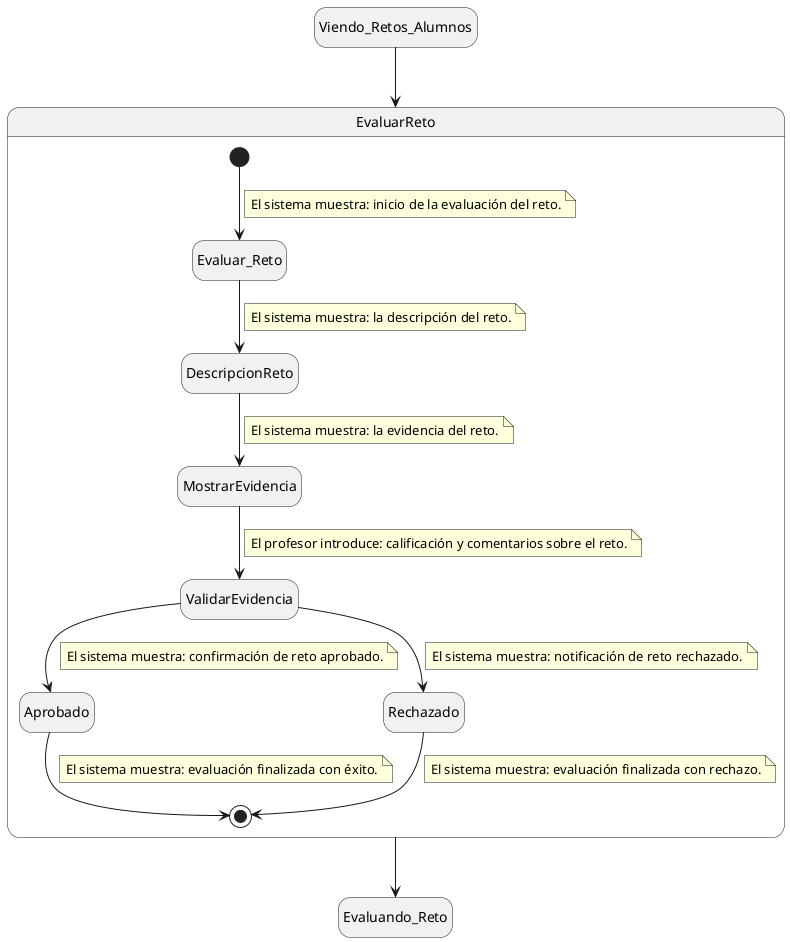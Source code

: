 @startuml Evaluar_Retos

hide empty description
state Viendo_Retos_Alumnos
state Evaluando_Reto
state EvaluarReto {
    [*] --> Evaluar_Reto
    note on link
        El sistema muestra: inicio de la evaluación del reto.
    end note

    Evaluar_Reto --> DescripcionReto
    note on link
        El sistema muestra: la descripción del reto.
    end note

    DescripcionReto --> MostrarEvidencia
    note on link
        El sistema muestra: la evidencia del reto.
    end note

    MostrarEvidencia --> ValidarEvidencia
    note on link
        El profesor introduce: calificación y comentarios sobre el reto.
    end note

    ValidarEvidencia --> Aprobado
    note on link
        El sistema muestra: confirmación de reto aprobado.
    end note

    ValidarEvidencia --> Rechazado
    note on link
        El sistema muestra: notificación de reto rechazado.
    end note

    Aprobado --> [*]
    note on link
        El sistema muestra: evaluación finalizada con éxito.
    end note

    Rechazado --> [*]
    note on link
        El sistema muestra: evaluación finalizada con rechazo.
    end note
}

Viendo_Retos_Alumnos --> EvaluarReto
EvaluarReto --> Evaluando_Reto

@enduml
